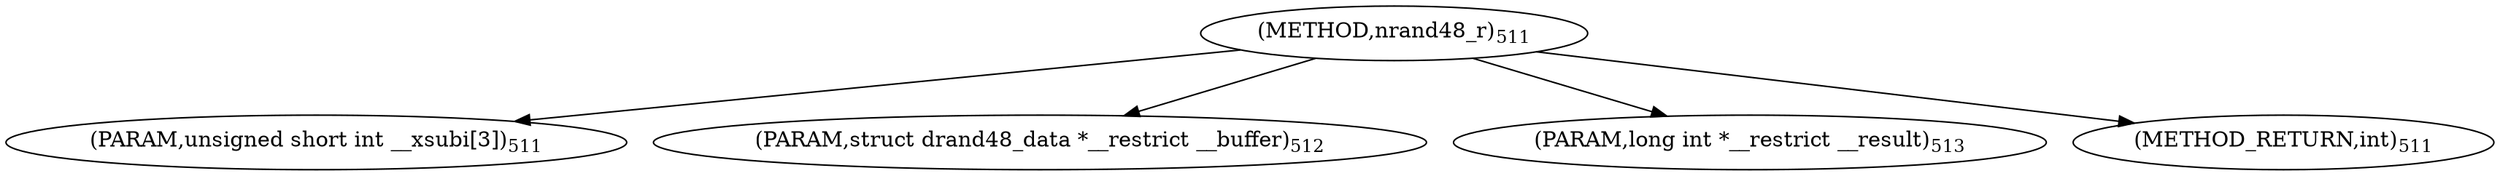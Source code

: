 digraph "nrand48_r" {  
"21787" [label = <(METHOD,nrand48_r)<SUB>511</SUB>> ]
"21788" [label = <(PARAM,unsigned short int __xsubi[3])<SUB>511</SUB>> ]
"21789" [label = <(PARAM,struct drand48_data *__restrict __buffer)<SUB>512</SUB>> ]
"21790" [label = <(PARAM,long int *__restrict __result)<SUB>513</SUB>> ]
"21791" [label = <(METHOD_RETURN,int)<SUB>511</SUB>> ]
  "21787" -> "21788" 
  "21787" -> "21789" 
  "21787" -> "21790" 
  "21787" -> "21791" 
}

